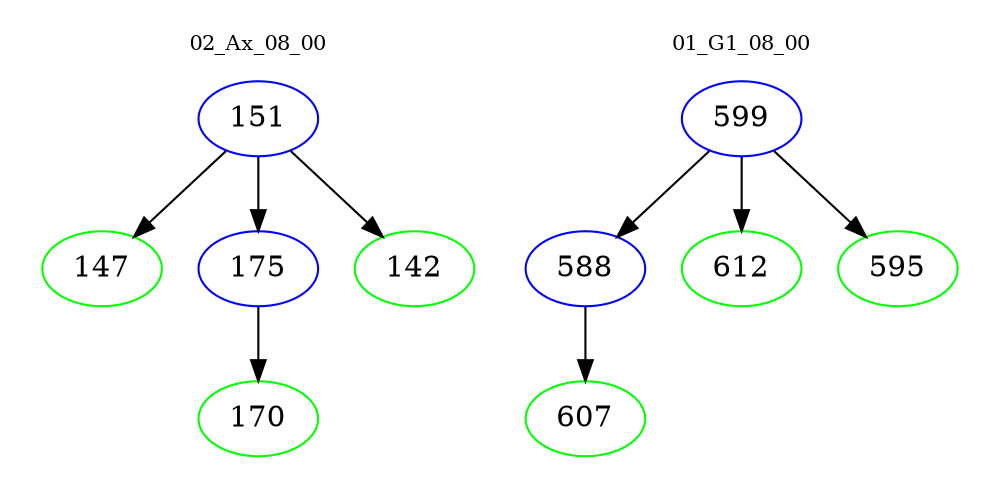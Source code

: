 digraph{
subgraph cluster_0 {
color = white
label = "02_Ax_08_00";
fontsize=10;
T0_151 [label="151", color="blue"]
T0_151 -> T0_147 [color="black"]
T0_147 [label="147", color="green"]
T0_151 -> T0_175 [color="black"]
T0_175 [label="175", color="blue"]
T0_175 -> T0_170 [color="black"]
T0_170 [label="170", color="green"]
T0_151 -> T0_142 [color="black"]
T0_142 [label="142", color="green"]
}
subgraph cluster_1 {
color = white
label = "01_G1_08_00";
fontsize=10;
T1_599 [label="599", color="blue"]
T1_599 -> T1_588 [color="black"]
T1_588 [label="588", color="blue"]
T1_588 -> T1_607 [color="black"]
T1_607 [label="607", color="green"]
T1_599 -> T1_612 [color="black"]
T1_612 [label="612", color="green"]
T1_599 -> T1_595 [color="black"]
T1_595 [label="595", color="green"]
}
}
